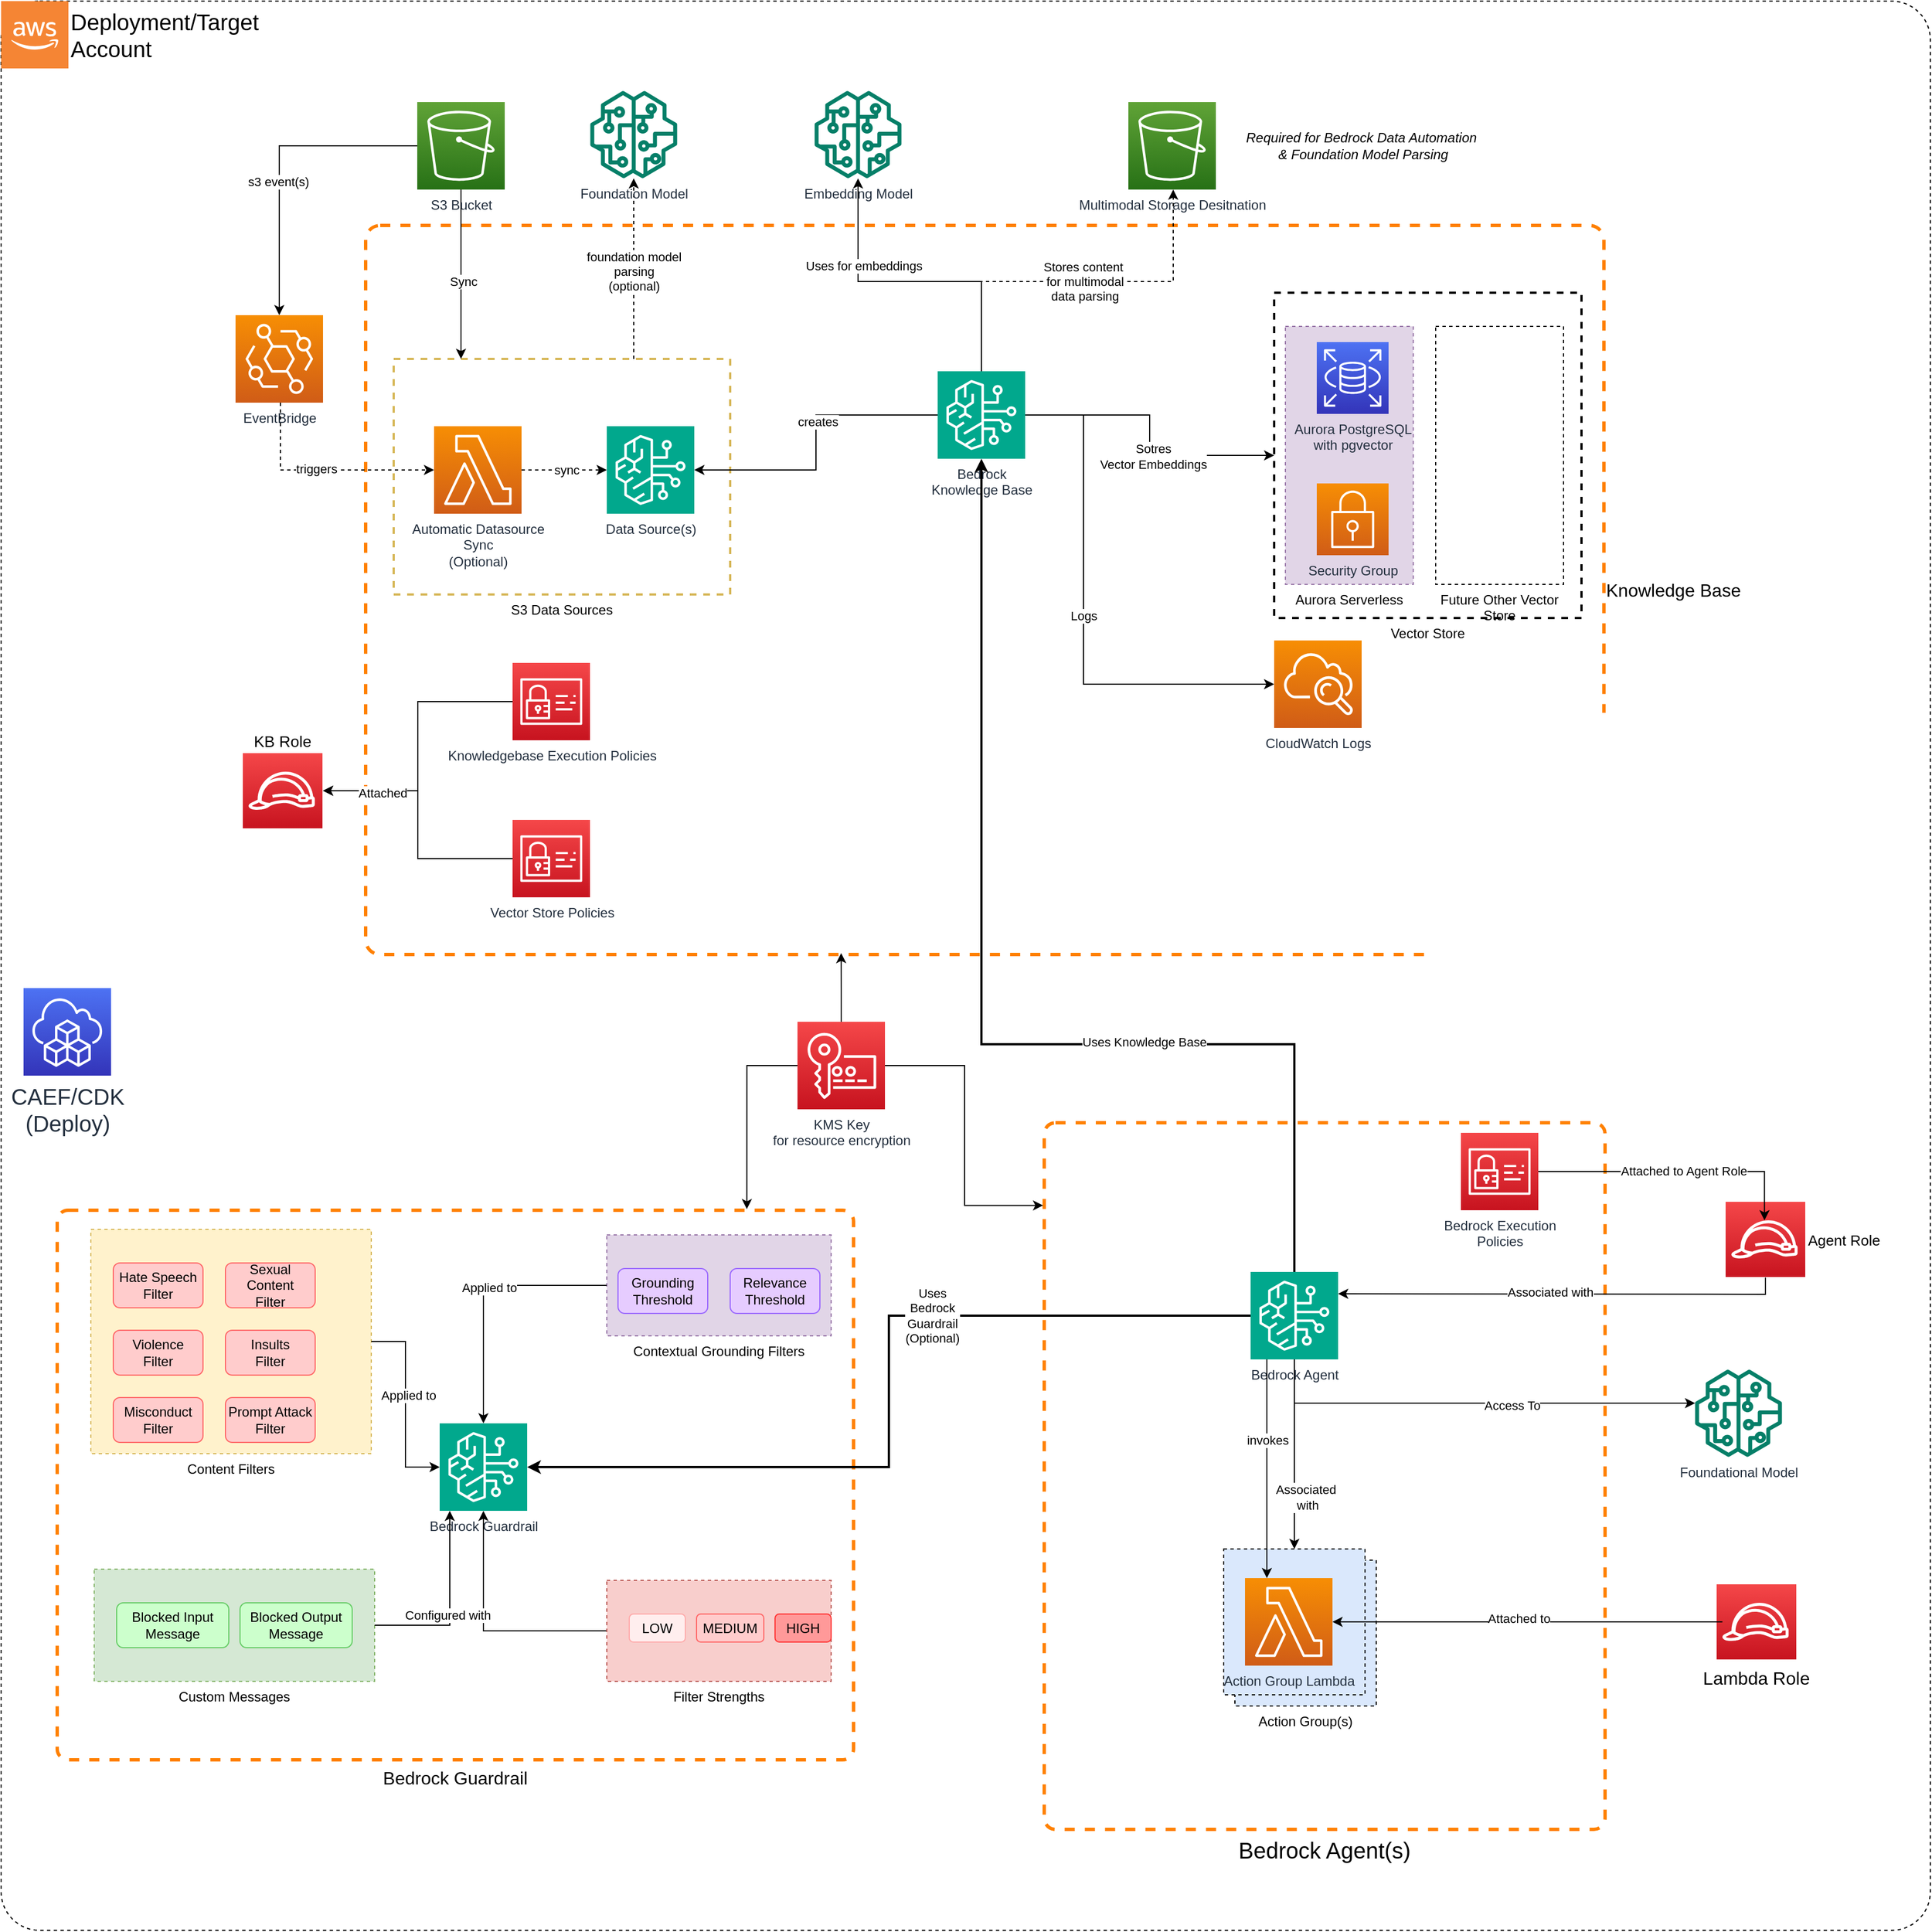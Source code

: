 <mxfile version="26.2.15">
  <diagram name="Page-1" id="bedrock-builder-high-level">
    <mxGraphModel dx="3390" dy="2244" grid="1" gridSize="10" guides="1" tooltips="1" connect="1" arrows="1" fold="1" page="1" pageScale="1" pageWidth="1400" pageHeight="1000" math="0" shadow="0">
      <root>
        <mxCell id="0" />
        <mxCell id="1" parent="0" />
        <mxCell id="e97OAg_2nZa1Qcyz_muM-125" value="" style="rounded=1;whiteSpace=wrap;html=1;fontSize=20;fillColor=none;arcSize=2;dashed=1;" parent="1" vertex="1">
          <mxGeometry x="-30" y="-750" width="1720" height="1720" as="geometry" />
        </mxCell>
        <mxCell id="e97OAg_2nZa1Qcyz_muM-1" value="Action Group(s)" style="rounded=0;whiteSpace=wrap;html=1;labelPosition=center;verticalLabelPosition=bottom;align=center;verticalAlign=top;fillColor=#dae8fc;strokeColor=default;dashed=1;" parent="1" vertex="1">
          <mxGeometry x="1070" y="640" width="126" height="130" as="geometry" />
        </mxCell>
        <mxCell id="e97OAg_2nZa1Qcyz_muM-2" value="Bedrock Agent(s)" style="rounded=1;whiteSpace=wrap;html=1;fontSize=20;fillColor=none;arcSize=2;dashed=1;labelPosition=center;verticalLabelPosition=bottom;align=center;verticalAlign=top;strokeColor=#FF8000;strokeWidth=3;" parent="1" vertex="1">
          <mxGeometry x="900" y="250" width="500" height="630" as="geometry" />
        </mxCell>
        <mxCell id="e97OAg_2nZa1Qcyz_muM-3" value="" style="rounded=0;whiteSpace=wrap;html=1;labelPosition=center;verticalLabelPosition=bottom;align=center;verticalAlign=top;fillColor=#dae8fc;strokeColor=default;dashed=1;" parent="1" vertex="1">
          <mxGeometry x="1060" y="630" width="126" height="130" as="geometry" />
        </mxCell>
        <mxCell id="e97OAg_2nZa1Qcyz_muM-4" value="Agent Role" style="group;labelPosition=right;verticalLabelPosition=middle;align=left;verticalAlign=middle;fontSize=13;" parent="1" vertex="1" connectable="0">
          <mxGeometry x="1507" y="320" width="72" height="68" as="geometry" />
        </mxCell>
        <mxCell id="e97OAg_2nZa1Qcyz_muM-5" value="" style="rounded=0;whiteSpace=wrap;html=1;verticalAlign=bottom;fillColor=#C7131F;strokeColor=#ffffff;fontColor=#232F3E;sketch=0;gradientColor=#F54749;gradientDirection=north;dashed=0;fontStyle=0;labelPosition=center;verticalLabelPosition=top;align=center;" parent="e97OAg_2nZa1Qcyz_muM-4" vertex="1">
          <mxGeometry width="72" height="68" as="geometry" />
        </mxCell>
        <mxCell id="e97OAg_2nZa1Qcyz_muM-6" value="" style="sketch=0;outlineConnect=0;dashed=0;verticalLabelPosition=bottom;verticalAlign=top;align=center;html=1;fontSize=12;fontStyle=0;aspect=fixed;pointerEvents=1;shape=mxgraph.aws4.role;" parent="e97OAg_2nZa1Qcyz_muM-4" vertex="1">
          <mxGeometry x="5" y="17" width="60.27" height="34" as="geometry" />
        </mxCell>
        <mxCell id="e97OAg_2nZa1Qcyz_muM-7" style="edgeStyle=orthogonalEdgeStyle;rounded=0;orthogonalLoop=1;jettySize=auto;html=1;" parent="1" source="e97OAg_2nZa1Qcyz_muM-9" target="e97OAg_2nZa1Qcyz_muM-6" edge="1">
          <mxGeometry relative="1" as="geometry">
            <mxPoint x="999" y="400" as="targetPoint" />
            <Array as="points" />
          </mxGeometry>
        </mxCell>
        <mxCell id="e97OAg_2nZa1Qcyz_muM-8" value="Attached to Agent Role" style="edgeLabel;html=1;align=center;verticalAlign=middle;resizable=0;points=[];" parent="e97OAg_2nZa1Qcyz_muM-7" vertex="1" connectable="0">
          <mxGeometry x="0.052" y="1" relative="1" as="geometry">
            <mxPoint as="offset" />
          </mxGeometry>
        </mxCell>
        <mxCell id="e97OAg_2nZa1Qcyz_muM-9" value="Bedrock Execution&lt;br&gt;Policies" style="sketch=0;points=[[0,0,0],[0.25,0,0],[0.5,0,0],[0.75,0,0],[1,0,0],[0,1,0],[0.25,1,0],[0.5,1,0],[0.75,1,0],[1,1,0],[0,0.25,0],[0,0.5,0],[0,0.75,0],[1,0.25,0],[1,0.5,0],[1,0.75,0]];outlineConnect=0;fontColor=#232F3E;gradientColor=#F54749;gradientDirection=north;fillColor=#C7131F;strokeColor=#ffffff;dashed=0;verticalLabelPosition=bottom;verticalAlign=top;align=center;html=1;fontSize=12;fontStyle=0;aspect=fixed;shape=mxgraph.aws4.resourceIcon;resIcon=mxgraph.aws4.identity_and_access_management;labelPosition=center;" parent="1" vertex="1">
          <mxGeometry x="1271.5" y="259" width="69" height="69" as="geometry" />
        </mxCell>
        <mxCell id="e97OAg_2nZa1Qcyz_muM-10" value="Foundational Model" style="sketch=0;outlineConnect=0;fontColor=#232F3E;gradientColor=none;fillColor=#067F68;strokeColor=none;dashed=0;verticalLabelPosition=bottom;verticalAlign=top;align=center;html=1;fontSize=12;fontStyle=0;aspect=fixed;pointerEvents=1;shape=mxgraph.aws4.sagemaker_model;" parent="1" vertex="1">
          <mxGeometry x="1480" y="470" width="78" height="78" as="geometry" />
        </mxCell>
        <mxCell id="e97OAg_2nZa1Qcyz_muM-11" value="Action Group Lambda" style="sketch=0;points=[[0,0,0],[0.25,0,0],[0.5,0,0],[0.75,0,0],[1,0,0],[0,1,0],[0.25,1,0],[0.5,1,0],[0.75,1,0],[1,1,0],[0,0.25,0],[0,0.5,0],[0,0.75,0],[1,0.25,0],[1,0.5,0],[1,0.75,0]];outlineConnect=0;fontColor=#232F3E;gradientColor=#F78E04;gradientDirection=north;fillColor=#D05C17;strokeColor=#ffffff;dashed=0;verticalLabelPosition=bottom;verticalAlign=top;align=center;html=1;fontSize=12;fontStyle=0;aspect=fixed;shape=mxgraph.aws4.resourceIcon;resIcon=mxgraph.aws4.lambda;" parent="1" vertex="1">
          <mxGeometry x="1079" y="656" width="78" height="78" as="geometry" />
        </mxCell>
        <mxCell id="e97OAg_2nZa1Qcyz_muM-17" value="Lambda Role" style="group;labelPosition=center;verticalLabelPosition=bottom;align=center;verticalAlign=top;fontSize=16;" parent="1" vertex="1" connectable="0">
          <mxGeometry x="1499" y="661" width="72" height="68" as="geometry" />
        </mxCell>
        <mxCell id="e97OAg_2nZa1Qcyz_muM-18" value="" style="rounded=0;whiteSpace=wrap;html=1;verticalAlign=bottom;fillColor=#C7131F;strokeColor=#ffffff;fontColor=#232F3E;sketch=0;gradientColor=#F54749;gradientDirection=north;dashed=0;fontStyle=0;labelPosition=center;verticalLabelPosition=top;align=center;" parent="e97OAg_2nZa1Qcyz_muM-17" vertex="1">
          <mxGeometry width="72" height="68" as="geometry" />
        </mxCell>
        <mxCell id="e97OAg_2nZa1Qcyz_muM-19" value="" style="sketch=0;outlineConnect=0;dashed=0;verticalLabelPosition=bottom;verticalAlign=top;align=center;html=1;fontSize=12;fontStyle=0;aspect=fixed;pointerEvents=1;shape=mxgraph.aws4.role;" parent="e97OAg_2nZa1Qcyz_muM-17" vertex="1">
          <mxGeometry x="5" y="17" width="60.27" height="34" as="geometry" />
        </mxCell>
        <mxCell id="e97OAg_2nZa1Qcyz_muM-20" style="edgeStyle=orthogonalEdgeStyle;rounded=0;orthogonalLoop=1;jettySize=auto;html=1;" parent="1" source="e97OAg_2nZa1Qcyz_muM-29" target="e97OAg_2nZa1Qcyz_muM-3" edge="1">
          <mxGeometry relative="1" as="geometry" />
        </mxCell>
        <mxCell id="e97OAg_2nZa1Qcyz_muM-21" value="Associated&lt;div&gt;&amp;nbsp;with&lt;/div&gt;" style="edgeLabel;html=1;align=center;verticalAlign=middle;resizable=0;points=[];" parent="e97OAg_2nZa1Qcyz_muM-20" vertex="1" connectable="0">
          <mxGeometry x="0.413" relative="1" as="geometry">
            <mxPoint x="10" y="3" as="offset" />
          </mxGeometry>
        </mxCell>
        <mxCell id="e97OAg_2nZa1Qcyz_muM-119" style="edgeStyle=orthogonalEdgeStyle;rounded=0;orthogonalLoop=1;jettySize=auto;html=1;" parent="1" source="e97OAg_2nZa1Qcyz_muM-29" target="e97OAg_2nZa1Qcyz_muM-10" edge="1">
          <mxGeometry relative="1" as="geometry">
            <Array as="points">
              <mxPoint x="1123" y="500" />
            </Array>
          </mxGeometry>
        </mxCell>
        <mxCell id="e97OAg_2nZa1Qcyz_muM-120" value="Access To" style="edgeLabel;html=1;align=center;verticalAlign=middle;resizable=0;points=[];" parent="e97OAg_2nZa1Qcyz_muM-119" vertex="1" connectable="0">
          <mxGeometry x="0.176" y="-2" relative="1" as="geometry">
            <mxPoint as="offset" />
          </mxGeometry>
        </mxCell>
        <mxCell id="e97OAg_2nZa1Qcyz_muM-29" value="Bedrock Agent" style="sketch=0;points=[[0,0,0],[0.25,0,0],[0.5,0,0],[0.75,0,0],[1,0,0],[0,1,0],[0.25,1,0],[0.5,1,0],[0.75,1,0],[1,1,0],[0,0.25,0],[0,0.5,0],[0,0.75,0],[1,0.25,0],[1,0.5,0],[1,0.75,0]];outlineConnect=0;fontColor=#232F3E;fillColor=#01A88D;strokeColor=#ffffff;dashed=0;verticalLabelPosition=bottom;verticalAlign=top;align=center;html=1;fontSize=12;fontStyle=0;aspect=fixed;shape=mxgraph.aws4.resourceIcon;resIcon=mxgraph.aws4.bedrock;" parent="1" vertex="1">
          <mxGeometry x="1084" y="383" width="78" height="78" as="geometry" />
        </mxCell>
        <mxCell id="e97OAg_2nZa1Qcyz_muM-30" style="edgeStyle=orthogonalEdgeStyle;rounded=0;orthogonalLoop=1;jettySize=auto;html=1;entryX=1;entryY=0.5;entryDx=0;entryDy=0;entryPerimeter=0;" parent="1" source="e97OAg_2nZa1Qcyz_muM-19" target="e97OAg_2nZa1Qcyz_muM-11" edge="1">
          <mxGeometry relative="1" as="geometry" />
        </mxCell>
        <mxCell id="e97OAg_2nZa1Qcyz_muM-31" value="Attached to" style="edgeLabel;html=1;align=center;verticalAlign=middle;resizable=0;points=[];" parent="e97OAg_2nZa1Qcyz_muM-30" vertex="1" connectable="0">
          <mxGeometry x="0.048" y="-3" relative="1" as="geometry">
            <mxPoint as="offset" />
          </mxGeometry>
        </mxCell>
        <mxCell id="e97OAg_2nZa1Qcyz_muM-32" style="edgeStyle=orthogonalEdgeStyle;rounded=0;orthogonalLoop=1;jettySize=auto;html=1;entryX=1;entryY=0.25;entryDx=0;entryDy=0;entryPerimeter=0;exitX=0.5;exitY=1;exitDx=0;exitDy=0;" parent="1" source="e97OAg_2nZa1Qcyz_muM-5" target="e97OAg_2nZa1Qcyz_muM-29" edge="1">
          <mxGeometry relative="1" as="geometry">
            <Array as="points">
              <mxPoint x="1543" y="403" />
              <mxPoint x="1542" y="403" />
            </Array>
          </mxGeometry>
        </mxCell>
        <mxCell id="e97OAg_2nZa1Qcyz_muM-33" value="Associated with" style="edgeLabel;html=1;align=center;verticalAlign=middle;resizable=0;points=[];" parent="e97OAg_2nZa1Qcyz_muM-32" vertex="1" connectable="0">
          <mxGeometry x="0.049" y="-2" relative="1" as="geometry">
            <mxPoint as="offset" />
          </mxGeometry>
        </mxCell>
        <mxCell id="e97OAg_2nZa1Qcyz_muM-35" style="edgeStyle=orthogonalEdgeStyle;rounded=0;orthogonalLoop=1;jettySize=auto;html=1;entryX=0.25;entryY=0;entryDx=0;entryDy=0;entryPerimeter=0;" parent="1" source="e97OAg_2nZa1Qcyz_muM-29" target="e97OAg_2nZa1Qcyz_muM-11" edge="1">
          <mxGeometry relative="1" as="geometry">
            <Array as="points">
              <mxPoint x="1099" y="559" />
            </Array>
          </mxGeometry>
        </mxCell>
        <mxCell id="e97OAg_2nZa1Qcyz_muM-36" value="invokes" style="edgeLabel;html=1;align=center;verticalAlign=middle;resizable=0;points=[];" parent="e97OAg_2nZa1Qcyz_muM-35" vertex="1" connectable="0">
          <mxGeometry x="-0.262" relative="1" as="geometry">
            <mxPoint as="offset" />
          </mxGeometry>
        </mxCell>
        <mxCell id="e97OAg_2nZa1Qcyz_muM-37" value="Bedrock Guardrail" style="rounded=1;whiteSpace=wrap;html=1;fontSize=16;fillColor=none;arcSize=2;dashed=1;labelPosition=center;verticalLabelPosition=bottom;align=center;verticalAlign=top;strokeColor=#FF8000;strokeWidth=3;" parent="1" vertex="1">
          <mxGeometry x="20" y="328" width="710" height="490" as="geometry" />
        </mxCell>
        <mxCell id="e97OAg_2nZa1Qcyz_muM-38" value="Bedrock Guardrail" style="sketch=0;points=[[0,0,0],[0.25,0,0],[0.5,0,0],[0.75,0,0],[1,0,0],[0,1,0],[0.25,1,0],[0.5,1,0],[0.75,1,0],[1,1,0],[0,0.25,0],[0,0.5,0],[0,0.75,0],[1,0.25,0],[1,0.5,0],[1,0.75,0]];outlineConnect=0;fontColor=#232F3E;fillColor=#01A88D;strokeColor=#ffffff;dashed=0;verticalLabelPosition=bottom;verticalAlign=top;align=center;html=1;fontSize=12;fontStyle=0;aspect=fixed;shape=mxgraph.aws4.resourceIcon;resIcon=mxgraph.aws4.bedrock;" parent="1" vertex="1">
          <mxGeometry x="361" y="518" width="78" height="78" as="geometry" />
        </mxCell>
        <mxCell id="e97OAg_2nZa1Qcyz_muM-39" value="Content Filters" style="rounded=0;whiteSpace=wrap;html=1;labelPosition=center;verticalLabelPosition=bottom;align=center;verticalAlign=top;fillColor=#fff2cc;strokeColor=#d6b656;dashed=1;" parent="1" vertex="1">
          <mxGeometry x="50" y="345" width="250" height="200" as="geometry" />
        </mxCell>
        <mxCell id="e97OAg_2nZa1Qcyz_muM-40" value="Hate Speech&#xa;Filter" style="rounded=1;whiteSpace=wrap;html=1;fillColor=#ffcccc;strokeColor=#ff6666;" parent="1" vertex="1">
          <mxGeometry x="70" y="375" width="80" height="40" as="geometry" />
        </mxCell>
        <mxCell id="e97OAg_2nZa1Qcyz_muM-41" value="Sexual Content&#xa;Filter" style="rounded=1;whiteSpace=wrap;html=1;fillColor=#ffcccc;strokeColor=#ff6666;" parent="1" vertex="1">
          <mxGeometry x="170" y="375" width="80" height="40" as="geometry" />
        </mxCell>
        <mxCell id="e97OAg_2nZa1Qcyz_muM-42" value="Violence&#xa;Filter" style="rounded=1;whiteSpace=wrap;html=1;fillColor=#ffcccc;strokeColor=#ff6666;" parent="1" vertex="1">
          <mxGeometry x="70" y="435" width="80" height="40" as="geometry" />
        </mxCell>
        <mxCell id="e97OAg_2nZa1Qcyz_muM-43" value="Insults&#xa;Filter" style="rounded=1;whiteSpace=wrap;html=1;fillColor=#ffcccc;strokeColor=#ff6666;" parent="1" vertex="1">
          <mxGeometry x="170" y="435" width="80" height="40" as="geometry" />
        </mxCell>
        <mxCell id="e97OAg_2nZa1Qcyz_muM-44" value="Misconduct&#xa;Filter" style="rounded=1;whiteSpace=wrap;html=1;fillColor=#ffcccc;strokeColor=#ff6666;" parent="1" vertex="1">
          <mxGeometry x="70" y="495" width="80" height="40" as="geometry" />
        </mxCell>
        <mxCell id="e97OAg_2nZa1Qcyz_muM-45" value="Prompt Attack&#xa;Filter" style="rounded=1;whiteSpace=wrap;html=1;fillColor=#ffcccc;strokeColor=#ff6666;" parent="1" vertex="1">
          <mxGeometry x="170" y="495" width="80" height="40" as="geometry" />
        </mxCell>
        <mxCell id="e97OAg_2nZa1Qcyz_muM-46" value="Contextual Grounding Filters" style="rounded=0;whiteSpace=wrap;html=1;labelPosition=center;verticalLabelPosition=bottom;align=center;verticalAlign=top;fillColor=#e1d5e7;strokeColor=#9673a6;dashed=1;" parent="1" vertex="1">
          <mxGeometry x="510" y="350" width="200" height="90" as="geometry" />
        </mxCell>
        <mxCell id="e97OAg_2nZa1Qcyz_muM-47" value="Grounding&#xa;Threshold" style="rounded=1;whiteSpace=wrap;html=1;fillColor=#e6ccff;strokeColor=#9966ff;" parent="1" vertex="1">
          <mxGeometry x="520" y="380" width="80" height="40" as="geometry" />
        </mxCell>
        <mxCell id="e97OAg_2nZa1Qcyz_muM-48" value="Relevance&#xa;Threshold" style="rounded=1;whiteSpace=wrap;html=1;fillColor=#e6ccff;strokeColor=#9966ff;" parent="1" vertex="1">
          <mxGeometry x="620" y="380" width="80" height="40" as="geometry" />
        </mxCell>
        <mxCell id="e97OAg_2nZa1Qcyz_muM-50" value="Custom Messages" style="rounded=0;whiteSpace=wrap;html=1;labelPosition=center;verticalLabelPosition=bottom;align=center;verticalAlign=top;fillColor=#d5e8d4;strokeColor=#82b366;dashed=1;" parent="1" vertex="1">
          <mxGeometry x="53" y="648" width="250" height="100" as="geometry" />
        </mxCell>
        <mxCell id="e97OAg_2nZa1Qcyz_muM-51" value="Blocked Input&#xa;Message" style="rounded=1;whiteSpace=wrap;html=1;fillColor=#ccffcc;strokeColor=#66cc66;" parent="1" vertex="1">
          <mxGeometry x="73" y="678" width="100" height="40" as="geometry" />
        </mxCell>
        <mxCell id="e97OAg_2nZa1Qcyz_muM-52" value="Blocked Output&#xa;Message" style="rounded=1;whiteSpace=wrap;html=1;fillColor=#ccffcc;strokeColor=#66cc66;" parent="1" vertex="1">
          <mxGeometry x="183" y="678" width="100" height="40" as="geometry" />
        </mxCell>
        <mxCell id="e97OAg_2nZa1Qcyz_muM-121" style="edgeStyle=orthogonalEdgeStyle;rounded=0;orthogonalLoop=1;jettySize=auto;html=1;" parent="1" source="e97OAg_2nZa1Qcyz_muM-53" target="e97OAg_2nZa1Qcyz_muM-38" edge="1">
          <mxGeometry relative="1" as="geometry" />
        </mxCell>
        <mxCell id="e97OAg_2nZa1Qcyz_muM-53" value="Filter Strengths" style="rounded=0;whiteSpace=wrap;html=1;labelPosition=center;verticalLabelPosition=bottom;align=center;verticalAlign=top;fillColor=#f8cecc;strokeColor=#b85450;dashed=1;" parent="1" vertex="1">
          <mxGeometry x="510" y="658" width="200" height="90" as="geometry" />
        </mxCell>
        <mxCell id="e97OAg_2nZa1Qcyz_muM-54" value="LOW" style="rounded=1;whiteSpace=wrap;html=1;fillColor=#ffeeee;strokeColor=#ffaaaa;" parent="1" vertex="1">
          <mxGeometry x="530" y="688" width="50" height="25" as="geometry" />
        </mxCell>
        <mxCell id="e97OAg_2nZa1Qcyz_muM-55" value="MEDIUM" style="rounded=1;whiteSpace=wrap;html=1;fillColor=#ffcccc;strokeColor=#ff6666;" parent="1" vertex="1">
          <mxGeometry x="590" y="688" width="60" height="25" as="geometry" />
        </mxCell>
        <mxCell id="e97OAg_2nZa1Qcyz_muM-56" value="HIGH" style="rounded=1;whiteSpace=wrap;html=1;fillColor=#ff9999;strokeColor=#ff3333;" parent="1" vertex="1">
          <mxGeometry x="660" y="688" width="50" height="25" as="geometry" />
        </mxCell>
        <mxCell id="e97OAg_2nZa1Qcyz_muM-57" style="edgeStyle=orthogonalEdgeStyle;rounded=0;orthogonalLoop=1;jettySize=auto;html=1;" parent="1" source="e97OAg_2nZa1Qcyz_muM-39" target="e97OAg_2nZa1Qcyz_muM-38" edge="1">
          <mxGeometry relative="1" as="geometry" />
        </mxCell>
        <mxCell id="e97OAg_2nZa1Qcyz_muM-58" value="Applied to" style="edgeLabel;html=1;align=center;verticalAlign=middle;resizable=0;points=[];" parent="e97OAg_2nZa1Qcyz_muM-57" vertex="1" connectable="0">
          <mxGeometry x="-0.1" y="2" relative="1" as="geometry">
            <mxPoint as="offset" />
          </mxGeometry>
        </mxCell>
        <mxCell id="e97OAg_2nZa1Qcyz_muM-59" style="edgeStyle=orthogonalEdgeStyle;rounded=0;orthogonalLoop=1;jettySize=auto;html=1;" parent="1" source="e97OAg_2nZa1Qcyz_muM-46" target="e97OAg_2nZa1Qcyz_muM-38" edge="1">
          <mxGeometry relative="1" as="geometry" />
        </mxCell>
        <mxCell id="e97OAg_2nZa1Qcyz_muM-60" value="Applied to" style="edgeLabel;html=1;align=center;verticalAlign=middle;resizable=0;points=[];" parent="e97OAg_2nZa1Qcyz_muM-59" vertex="1" connectable="0">
          <mxGeometry x="-0.1" y="2" relative="1" as="geometry">
            <mxPoint as="offset" />
          </mxGeometry>
        </mxCell>
        <mxCell id="e97OAg_2nZa1Qcyz_muM-63" style="edgeStyle=orthogonalEdgeStyle;rounded=0;orthogonalLoop=1;jettySize=auto;html=1;" parent="1" source="e97OAg_2nZa1Qcyz_muM-50" target="e97OAg_2nZa1Qcyz_muM-38" edge="1">
          <mxGeometry relative="1" as="geometry">
            <Array as="points">
              <mxPoint x="370" y="698" />
            </Array>
          </mxGeometry>
        </mxCell>
        <mxCell id="e97OAg_2nZa1Qcyz_muM-64" value="Configured with" style="edgeLabel;html=1;align=center;verticalAlign=middle;resizable=0;points=[];" parent="e97OAg_2nZa1Qcyz_muM-63" vertex="1" connectable="0">
          <mxGeometry x="-0.1" y="2" relative="1" as="geometry">
            <mxPoint as="offset" />
          </mxGeometry>
        </mxCell>
        <mxCell id="e97OAg_2nZa1Qcyz_muM-73" value="Knowledge Base" style="rounded=1;whiteSpace=wrap;html=1;fontSize=16;fillColor=none;arcSize=2;dashed=1;labelPosition=right;verticalLabelPosition=middle;align=left;verticalAlign=middle;strokeColor=#FF8000;strokeWidth=3;" parent="1" vertex="1">
          <mxGeometry x="295" y="-550" width="1104" height="650" as="geometry" />
        </mxCell>
        <mxCell id="e97OAg_2nZa1Qcyz_muM-74" value="Vector Store" style="rounded=0;whiteSpace=wrap;html=1;labelPosition=center;verticalLabelPosition=bottom;align=center;verticalAlign=top;fillColor=none;strokeColor=default;dashed=1;strokeWidth=2;" parent="1" vertex="1">
          <mxGeometry x="1105" y="-490" width="274" height="290" as="geometry" />
        </mxCell>
        <mxCell id="e97OAg_2nZa1Qcyz_muM-75" value="Aurora Serverless" style="rounded=0;whiteSpace=wrap;html=1;labelPosition=center;verticalLabelPosition=bottom;align=center;verticalAlign=top;fillColor=#e1d5e7;strokeColor=#9673a6;dashed=1;" parent="1" vertex="1">
          <mxGeometry x="1115" y="-460" width="114" height="230" as="geometry" />
        </mxCell>
        <mxCell id="e97OAg_2nZa1Qcyz_muM-76" value="Aurora PostgreSQL&#xa;with pgvector" style="sketch=0;points=[[0,0,0],[0.25,0,0],[0.5,0,0],[0.75,0,0],[1,0,0],[0,1,0],[0.25,1,0],[0.5,1,0],[0.75,1,0],[1,1,0],[0,0.25,0],[0,0.5,0],[0,0.75,0],[1,0.25,0],[1,0.5,0],[1,0.75,0]];outlineConnect=0;fontColor=#232F3E;gradientColor=#4D72F3;gradientDirection=north;fillColor=#3334B9;strokeColor=#ffffff;dashed=0;verticalLabelPosition=bottom;verticalAlign=top;align=center;html=1;fontSize=12;fontStyle=0;aspect=fixed;shape=mxgraph.aws4.resourceIcon;resIcon=mxgraph.aws4.rds;" parent="1" vertex="1">
          <mxGeometry x="1143" y="-446" width="64" height="64" as="geometry" />
        </mxCell>
        <mxCell id="e97OAg_2nZa1Qcyz_muM-77" value="Security Group" style="sketch=0;points=[[0,0,0],[0.25,0,0],[0.5,0,0],[0.75,0,0],[1,0,0],[0,1,0],[0.25,1,0],[0.5,1,0],[0.75,1,0],[1,1,0],[0,0.25,0],[0,0.5,0],[0,0.75,0],[1,0.25,0],[1,0.5,0],[1,0.75,0]];outlineConnect=0;fontColor=#232F3E;gradientColor=#F78E04;gradientDirection=north;fillColor=#D05C17;strokeColor=#ffffff;dashed=0;verticalLabelPosition=bottom;verticalAlign=top;align=center;html=1;fontSize=12;fontStyle=0;aspect=fixed;shape=mxgraph.aws4.resourceIcon;resIcon=mxgraph.aws4.security_group;" parent="1" vertex="1">
          <mxGeometry x="1143" y="-320" width="64" height="64" as="geometry" />
        </mxCell>
        <mxCell id="e97OAg_2nZa1Qcyz_muM-78" style="edgeStyle=orthogonalEdgeStyle;rounded=0;orthogonalLoop=1;jettySize=auto;html=1;dashed=1;" parent="1" source="e97OAg_2nZa1Qcyz_muM-80" target="e97OAg_2nZa1Qcyz_muM-111" edge="1">
          <mxGeometry relative="1" as="geometry">
            <Array as="points">
              <mxPoint x="534" y="-510" />
              <mxPoint x="534" y="-510" />
            </Array>
          </mxGeometry>
        </mxCell>
        <mxCell id="e97OAg_2nZa1Qcyz_muM-79" value="foundation model&lt;div&gt;parsing&lt;/div&gt;&lt;div&gt;(optional)&lt;/div&gt;" style="edgeLabel;html=1;align=center;verticalAlign=middle;resizable=0;points=[];" parent="e97OAg_2nZa1Qcyz_muM-78" vertex="1" connectable="0">
          <mxGeometry x="0.162" y="-3" relative="1" as="geometry">
            <mxPoint x="-3" y="15" as="offset" />
          </mxGeometry>
        </mxCell>
        <mxCell id="e97OAg_2nZa1Qcyz_muM-80" value="S3 Data Sources" style="rounded=0;whiteSpace=wrap;html=1;labelPosition=center;verticalLabelPosition=bottom;align=center;verticalAlign=top;fillColor=none;strokeColor=#d6b656;dashed=1;strokeWidth=2;" parent="1" vertex="1">
          <mxGeometry x="320" y="-431" width="300" height="210" as="geometry" />
        </mxCell>
        <mxCell id="e97OAg_2nZa1Qcyz_muM-81" style="edgeStyle=orthogonalEdgeStyle;rounded=0;orthogonalLoop=1;jettySize=auto;html=1;" parent="1" source="e97OAg_2nZa1Qcyz_muM-83" target="e97OAg_2nZa1Qcyz_muM-80" edge="1">
          <mxGeometry relative="1" as="geometry">
            <Array as="points">
              <mxPoint x="380" y="-500" />
              <mxPoint x="380" y="-500" />
            </Array>
          </mxGeometry>
        </mxCell>
        <mxCell id="e97OAg_2nZa1Qcyz_muM-82" value="Sync" style="edgeLabel;html=1;align=center;verticalAlign=middle;resizable=0;points=[];" parent="e97OAg_2nZa1Qcyz_muM-81" vertex="1" connectable="0">
          <mxGeometry x="0.086" y="2" relative="1" as="geometry">
            <mxPoint as="offset" />
          </mxGeometry>
        </mxCell>
        <mxCell id="e97OAg_2nZa1Qcyz_muM-83" value="S3 Bucket" style="sketch=0;points=[[0,0,0],[0.25,0,0],[0.5,0,0],[0.75,0,0],[1,0,0],[0,1,0],[0.25,1,0],[0.5,1,0],[0.75,1,0],[1,1,0],[0,0.25,0],[0,0.5,0],[0,0.75,0],[1,0.25,0],[1,0.5,0],[1,0.75,0]];outlineConnect=0;fontColor=#232F3E;gradientColor=#60A337;gradientDirection=north;fillColor=#277116;strokeColor=#ffffff;dashed=0;verticalLabelPosition=bottom;verticalAlign=top;align=center;html=1;fontSize=12;fontStyle=0;aspect=fixed;shape=mxgraph.aws4.resourceIcon;resIcon=mxgraph.aws4.s3;" parent="1" vertex="1">
          <mxGeometry x="341" y="-660" width="78" height="78" as="geometry" />
        </mxCell>
        <mxCell id="e97OAg_2nZa1Qcyz_muM-84" value="Data Source(s)" style="sketch=0;points=[[0,0,0],[0.25,0,0],[0.5,0,0],[0.75,0,0],[1,0,0],[0,1,0],[0.25,1,0],[0.5,1,0],[0.75,1,0],[1,1,0],[0,0.25,0],[0,0.5,0],[0,0.75,0],[1,0.25,0],[1,0.5,0],[1,0.75,0]];outlineConnect=0;fontColor=#232F3E;fillColor=#01A88D;strokeColor=#ffffff;dashed=0;verticalLabelPosition=bottom;verticalAlign=top;align=center;html=1;fontSize=12;fontStyle=0;aspect=fixed;shape=mxgraph.aws4.resourceIcon;resIcon=mxgraph.aws4.bedrock;" parent="1" vertex="1">
          <mxGeometry x="510" y="-371" width="78" height="78" as="geometry" />
        </mxCell>
        <mxCell id="e97OAg_2nZa1Qcyz_muM-85" value="Embedding Model" style="sketch=0;outlineConnect=0;fontColor=#232F3E;gradientColor=none;fillColor=#067F68;strokeColor=none;dashed=0;verticalLabelPosition=bottom;verticalAlign=top;align=center;html=1;fontSize=12;fontStyle=0;aspect=fixed;pointerEvents=1;shape=mxgraph.aws4.sagemaker_model;" parent="1" vertex="1">
          <mxGeometry x="695" y="-670" width="78" height="78" as="geometry" />
        </mxCell>
        <mxCell id="e97OAg_2nZa1Qcyz_muM-86" value="KB Role" style="group;labelPosition=center;verticalLabelPosition=top;align=center;verticalAlign=bottom;fontSize=14;" parent="1" vertex="1" connectable="0">
          <mxGeometry x="185" y="-80" width="72" height="68" as="geometry" />
        </mxCell>
        <mxCell id="e97OAg_2nZa1Qcyz_muM-87" value="" style="rounded=0;whiteSpace=wrap;html=1;verticalAlign=bottom;fillColor=#C7131F;strokeColor=#ffffff;fontColor=#232F3E;sketch=0;gradientColor=#F54749;gradientDirection=north;dashed=0;fontStyle=0;labelPosition=center;verticalLabelPosition=top;align=center;" parent="e97OAg_2nZa1Qcyz_muM-86" vertex="1">
          <mxGeometry width="72" height="68" as="geometry" />
        </mxCell>
        <mxCell id="e97OAg_2nZa1Qcyz_muM-88" value="" style="sketch=0;outlineConnect=0;dashed=0;verticalLabelPosition=bottom;verticalAlign=top;align=center;html=1;fontSize=12;fontStyle=0;aspect=fixed;pointerEvents=1;shape=mxgraph.aws4.role;" parent="e97OAg_2nZa1Qcyz_muM-86" vertex="1">
          <mxGeometry x="5" y="17" width="60.27" height="34" as="geometry" />
        </mxCell>
        <mxCell id="e97OAg_2nZa1Qcyz_muM-89" style="edgeStyle=orthogonalEdgeStyle;rounded=0;orthogonalLoop=1;jettySize=auto;html=1;entryX=1;entryY=0.5;entryDx=0;entryDy=0;" parent="1" source="e97OAg_2nZa1Qcyz_muM-90" target="e97OAg_2nZa1Qcyz_muM-87" edge="1">
          <mxGeometry relative="1" as="geometry" />
        </mxCell>
        <mxCell id="e97OAg_2nZa1Qcyz_muM-90" value="Knowledgebase Execution Policies" style="sketch=0;points=[[0,0,0],[0.25,0,0],[0.5,0,0],[0.75,0,0],[1,0,0],[0,1,0],[0.25,1,0],[0.5,1,0],[0.75,1,0],[1,1,0],[0,0.25,0],[0,0.5,0],[0,0.75,0],[1,0.25,0],[1,0.5,0],[1,0.75,0]];outlineConnect=0;fontColor=#232F3E;gradientColor=#F54749;gradientDirection=north;fillColor=#C7131F;strokeColor=#ffffff;dashed=0;verticalLabelPosition=bottom;verticalAlign=top;align=center;html=1;fontSize=12;fontStyle=0;aspect=fixed;shape=mxgraph.aws4.resourceIcon;resIcon=mxgraph.aws4.identity_and_access_management;" parent="1" vertex="1">
          <mxGeometry x="426" y="-160" width="69" height="69" as="geometry" />
        </mxCell>
        <mxCell id="e97OAg_2nZa1Qcyz_muM-91" value="KMS Key&lt;div&gt;for resource encryption&lt;/div&gt;" style="sketch=0;points=[[0,0,0],[0.25,0,0],[0.5,0,0],[0.75,0,0],[1,0,0],[0,1,0],[0.25,1,0],[0.5,1,0],[0.75,1,0],[1,1,0],[0,0.25,0],[0,0.5,0],[0,0.75,0],[1,0.25,0],[1,0.5,0],[1,0.75,0]];outlineConnect=0;fontColor=#232F3E;gradientColor=#F54749;gradientDirection=north;fillColor=#C7131F;strokeColor=#ffffff;dashed=0;verticalLabelPosition=bottom;verticalAlign=top;align=center;html=1;fontSize=12;fontStyle=0;aspect=fixed;shape=mxgraph.aws4.resourceIcon;resIcon=mxgraph.aws4.key_management_service;" parent="1" vertex="1">
          <mxGeometry x="680" y="160" width="78" height="78" as="geometry" />
        </mxCell>
        <mxCell id="e97OAg_2nZa1Qcyz_muM-92" value="CloudWatch Logs" style="sketch=0;points=[[0,0,0],[0.25,0,0],[0.5,0,0],[0.75,0,0],[1,0,0],[0,1,0],[0.25,1,0],[0.5,1,0],[0.75,1,0],[1,1,0],[0,0.25,0],[0,0.5,0],[0,0.75,0],[1,0.25,0],[1,0.5,0],[1,0.75,0]];outlineConnect=0;fontColor=#232F3E;gradientColor=#F78E04;gradientDirection=north;fillColor=#D05C17;strokeColor=#ffffff;dashed=0;verticalLabelPosition=bottom;verticalAlign=top;align=center;html=1;fontSize=12;fontStyle=0;aspect=fixed;shape=mxgraph.aws4.resourceIcon;resIcon=mxgraph.aws4.cloudwatch;" parent="1" vertex="1">
          <mxGeometry x="1105" y="-180" width="78" height="78" as="geometry" />
        </mxCell>
        <mxCell id="e97OAg_2nZa1Qcyz_muM-93" value="" style="edgeStyle=orthogonalEdgeStyle;rounded=0;orthogonalLoop=1;jettySize=auto;html=1;dashed=1;" parent="1" source="e97OAg_2nZa1Qcyz_muM-95" target="e97OAg_2nZa1Qcyz_muM-84" edge="1">
          <mxGeometry relative="1" as="geometry" />
        </mxCell>
        <mxCell id="e97OAg_2nZa1Qcyz_muM-94" value="sync" style="edgeLabel;html=1;align=center;verticalAlign=middle;resizable=0;points=[];" parent="e97OAg_2nZa1Qcyz_muM-93" vertex="1" connectable="0">
          <mxGeometry x="0.043" relative="1" as="geometry">
            <mxPoint as="offset" />
          </mxGeometry>
        </mxCell>
        <mxCell id="e97OAg_2nZa1Qcyz_muM-95" value="Automatic Datasource&lt;div&gt;Sync&lt;/div&gt;&lt;div&gt;(Optional)&lt;/div&gt;" style="sketch=0;points=[[0,0,0],[0.25,0,0],[0.5,0,0],[0.75,0,0],[1,0,0],[0,1,0],[0.25,1,0],[0.5,1,0],[0.75,1,0],[1,1,0],[0,0.25,0],[0,0.5,0],[0,0.75,0],[1,0.25,0],[1,0.5,0],[1,0.75,0]];outlineConnect=0;fontColor=#232F3E;gradientColor=#F78E04;gradientDirection=north;fillColor=#D05C17;strokeColor=#ffffff;dashed=0;verticalLabelPosition=bottom;verticalAlign=top;align=center;html=1;fontSize=12;fontStyle=0;aspect=fixed;shape=mxgraph.aws4.resourceIcon;resIcon=mxgraph.aws4.lambda;" parent="1" vertex="1">
          <mxGeometry x="356" y="-371" width="78" height="78" as="geometry" />
        </mxCell>
        <mxCell id="e97OAg_2nZa1Qcyz_muM-96" value="EventBridge" style="sketch=0;points=[[0,0,0],[0.25,0,0],[0.5,0,0],[0.75,0,0],[1,0,0],[0,1,0],[0.25,1,0],[0.5,1,0],[0.75,1,0],[1,1,0],[0,0.25,0],[0,0.5,0],[0,0.75,0],[1,0.25,0],[1,0.5,0],[1,0.75,0]];outlineConnect=0;fontColor=#232F3E;gradientColor=#F78E04;gradientDirection=north;fillColor=#D05C17;strokeColor=#ffffff;dashed=0;verticalLabelPosition=bottom;verticalAlign=top;align=center;html=1;fontSize=12;fontStyle=0;aspect=fixed;shape=mxgraph.aws4.resourceIcon;resIcon=mxgraph.aws4.eventbridge;" parent="1" vertex="1">
          <mxGeometry x="179" y="-470" width="78" height="78" as="geometry" />
        </mxCell>
        <mxCell id="e97OAg_2nZa1Qcyz_muM-97" style="edgeStyle=orthogonalEdgeStyle;rounded=0;orthogonalLoop=1;jettySize=auto;html=1;exitX=0.5;exitY=0;exitDx=0;exitDy=0;exitPerimeter=0;" parent="1" source="e97OAg_2nZa1Qcyz_muM-105" target="e97OAg_2nZa1Qcyz_muM-85" edge="1">
          <mxGeometry relative="1" as="geometry">
            <mxPoint x="844" y="-380" as="sourcePoint" />
            <Array as="points">
              <mxPoint x="844" y="-500" />
              <mxPoint x="734" y="-500" />
            </Array>
          </mxGeometry>
        </mxCell>
        <mxCell id="e97OAg_2nZa1Qcyz_muM-98" value="Uses for embeddings" style="edgeLabel;html=1;align=center;verticalAlign=middle;resizable=0;points=[];" parent="e97OAg_2nZa1Qcyz_muM-97" vertex="1" connectable="0">
          <mxGeometry x="-0.1" y="2" relative="1" as="geometry">
            <mxPoint x="-58" y="-16" as="offset" />
          </mxGeometry>
        </mxCell>
        <mxCell id="e97OAg_2nZa1Qcyz_muM-99" style="edgeStyle=orthogonalEdgeStyle;rounded=0;orthogonalLoop=1;jettySize=auto;html=1;" parent="1" source="e97OAg_2nZa1Qcyz_muM-105" target="e97OAg_2nZa1Qcyz_muM-84" edge="1">
          <mxGeometry relative="1" as="geometry" />
        </mxCell>
        <mxCell id="e97OAg_2nZa1Qcyz_muM-100" value="creates" style="edgeLabel;html=1;align=center;verticalAlign=middle;resizable=0;points=[];" parent="e97OAg_2nZa1Qcyz_muM-99" vertex="1" connectable="0">
          <mxGeometry x="-0.141" y="1" relative="1" as="geometry">
            <mxPoint as="offset" />
          </mxGeometry>
        </mxCell>
        <mxCell id="e97OAg_2nZa1Qcyz_muM-101" style="edgeStyle=orthogonalEdgeStyle;rounded=0;orthogonalLoop=1;jettySize=auto;html=1;" parent="1" source="e97OAg_2nZa1Qcyz_muM-105" target="e97OAg_2nZa1Qcyz_muM-74" edge="1">
          <mxGeometry relative="1" as="geometry" />
        </mxCell>
        <mxCell id="e97OAg_2nZa1Qcyz_muM-102" value="Sotres&lt;div&gt;Vector Embeddings&lt;/div&gt;" style="edgeLabel;html=1;align=center;verticalAlign=middle;resizable=0;points=[];" parent="e97OAg_2nZa1Qcyz_muM-101" vertex="1" connectable="0">
          <mxGeometry x="0.162" y="-1" relative="1" as="geometry">
            <mxPoint as="offset" />
          </mxGeometry>
        </mxCell>
        <mxCell id="e97OAg_2nZa1Qcyz_muM-103" style="edgeStyle=orthogonalEdgeStyle;rounded=0;orthogonalLoop=1;jettySize=auto;html=1;dashed=1;" parent="1" source="e97OAg_2nZa1Qcyz_muM-105" target="e97OAg_2nZa1Qcyz_muM-106" edge="1">
          <mxGeometry relative="1" as="geometry">
            <Array as="points">
              <mxPoint x="844" y="-500" />
              <mxPoint x="1015" y="-500" />
            </Array>
          </mxGeometry>
        </mxCell>
        <mxCell id="e97OAg_2nZa1Qcyz_muM-104" value="Stores content&amp;nbsp;&lt;div&gt;for multimodal&lt;div&gt;data parsing&lt;/div&gt;&lt;/div&gt;" style="edgeLabel;html=1;align=center;verticalAlign=middle;resizable=0;points=[];" parent="e97OAg_2nZa1Qcyz_muM-103" vertex="1" connectable="0">
          <mxGeometry x="0.125" y="1" relative="1" as="geometry">
            <mxPoint x="-16" y="1" as="offset" />
          </mxGeometry>
        </mxCell>
        <mxCell id="e97OAg_2nZa1Qcyz_muM-105" value="Bedrock&lt;div&gt;Knowledge Base&lt;/div&gt;" style="sketch=0;points=[[0,0,0],[0.25,0,0],[0.5,0,0],[0.75,0,0],[1,0,0],[0,1,0],[0.25,1,0],[0.5,1,0],[0.75,1,0],[1,1,0],[0,0.25,0],[0,0.5,0],[0,0.75,0],[1,0.25,0],[1,0.5,0],[1,0.75,0]];outlineConnect=0;fontColor=#232F3E;fillColor=#01A88D;strokeColor=#ffffff;dashed=0;verticalLabelPosition=bottom;verticalAlign=top;align=center;html=1;fontSize=12;fontStyle=0;aspect=fixed;shape=mxgraph.aws4.resourceIcon;resIcon=mxgraph.aws4.bedrock;" parent="1" vertex="1">
          <mxGeometry x="805" y="-420" width="78" height="78" as="geometry" />
        </mxCell>
        <mxCell id="e97OAg_2nZa1Qcyz_muM-106" value="Multimodal Storage Desitnation" style="sketch=0;points=[[0,0,0],[0.25,0,0],[0.5,0,0],[0.75,0,0],[1,0,0],[0,1,0],[0.25,1,0],[0.5,1,0],[0.75,1,0],[1,1,0],[0,0.25,0],[0,0.5,0],[0,0.75,0],[1,0.25,0],[1,0.5,0],[1,0.75,0]];outlineConnect=0;fontColor=#232F3E;gradientColor=#60A337;gradientDirection=north;fillColor=#277116;strokeColor=#ffffff;dashed=0;verticalLabelPosition=bottom;verticalAlign=top;align=center;html=1;fontSize=12;fontStyle=0;aspect=fixed;shape=mxgraph.aws4.resourceIcon;resIcon=mxgraph.aws4.s3;" parent="1" vertex="1">
          <mxGeometry x="975" y="-660" width="78" height="78" as="geometry" />
        </mxCell>
        <mxCell id="e97OAg_2nZa1Qcyz_muM-107" value="Logs" style="edgeStyle=orthogonalEdgeStyle;rounded=0;orthogonalLoop=1;jettySize=auto;html=1;entryX=0;entryY=0.5;entryDx=0;entryDy=0;entryPerimeter=0;" parent="1" source="e97OAg_2nZa1Qcyz_muM-105" target="e97OAg_2nZa1Qcyz_muM-92" edge="1">
          <mxGeometry relative="1" as="geometry">
            <Array as="points">
              <mxPoint x="935" y="-381" />
              <mxPoint x="935" y="-141" />
            </Array>
          </mxGeometry>
        </mxCell>
        <mxCell id="e97OAg_2nZa1Qcyz_muM-108" style="edgeStyle=orthogonalEdgeStyle;rounded=0;orthogonalLoop=1;jettySize=auto;html=1;entryX=0.5;entryY=0;entryDx=0;entryDy=0;entryPerimeter=0;" parent="1" source="e97OAg_2nZa1Qcyz_muM-83" target="e97OAg_2nZa1Qcyz_muM-96" edge="1">
          <mxGeometry relative="1" as="geometry" />
        </mxCell>
        <mxCell id="e97OAg_2nZa1Qcyz_muM-109" value="s3 event(s)" style="edgeLabel;html=1;align=center;verticalAlign=middle;resizable=0;points=[];" parent="e97OAg_2nZa1Qcyz_muM-108" vertex="1" connectable="0">
          <mxGeometry x="0.126" y="-1" relative="1" as="geometry">
            <mxPoint as="offset" />
          </mxGeometry>
        </mxCell>
        <mxCell id="e97OAg_2nZa1Qcyz_muM-111" value="Foundation Model" style="sketch=0;outlineConnect=0;fontColor=#232F3E;gradientColor=none;fillColor=#067F68;strokeColor=none;dashed=0;verticalLabelPosition=bottom;verticalAlign=top;align=center;html=1;fontSize=12;fontStyle=0;aspect=fixed;pointerEvents=1;shape=mxgraph.aws4.sagemaker_model;" parent="1" vertex="1">
          <mxGeometry x="495" y="-670" width="78" height="78" as="geometry" />
        </mxCell>
        <mxCell id="e97OAg_2nZa1Qcyz_muM-112" style="edgeStyle=orthogonalEdgeStyle;rounded=0;orthogonalLoop=1;jettySize=auto;html=1;entryX=0;entryY=0.5;entryDx=0;entryDy=0;entryPerimeter=0;dashed=1;" parent="1" source="e97OAg_2nZa1Qcyz_muM-96" target="e97OAg_2nZa1Qcyz_muM-95" edge="1">
          <mxGeometry relative="1" as="geometry">
            <Array as="points">
              <mxPoint x="219" y="-332" />
            </Array>
          </mxGeometry>
        </mxCell>
        <mxCell id="e97OAg_2nZa1Qcyz_muM-113" value="triggers" style="edgeLabel;html=1;align=center;verticalAlign=middle;resizable=0;points=[];" parent="e97OAg_2nZa1Qcyz_muM-112" vertex="1" connectable="0">
          <mxGeometry x="-0.072" y="1" relative="1" as="geometry">
            <mxPoint as="offset" />
          </mxGeometry>
        </mxCell>
        <mxCell id="e97OAg_2nZa1Qcyz_muM-114" value="Future Other Vector Store" style="rounded=0;whiteSpace=wrap;html=1;labelPosition=center;verticalLabelPosition=bottom;align=center;verticalAlign=top;fillColor=none;strokeColor=default;dashed=1;" parent="1" vertex="1">
          <mxGeometry x="1249" y="-460" width="114" height="230" as="geometry" />
        </mxCell>
        <mxCell id="e97OAg_2nZa1Qcyz_muM-115" value="&lt;i&gt;Required for Bedrock Data Automation&amp;nbsp;&lt;/i&gt;&lt;div&gt;&lt;i&gt;&amp;amp; Foundation Model Parsing&lt;/i&gt;&lt;/div&gt;" style="text;html=1;align=center;verticalAlign=middle;resizable=0;points=[];autosize=1;strokeColor=none;fillColor=none;" parent="1" vertex="1">
          <mxGeometry x="1069" y="-641" width="230" height="40" as="geometry" />
        </mxCell>
        <mxCell id="e97OAg_2nZa1Qcyz_muM-116" style="edgeStyle=orthogonalEdgeStyle;rounded=0;orthogonalLoop=1;jettySize=auto;html=1;entryX=1;entryY=0.5;entryDx=0;entryDy=0;" parent="1" source="e97OAg_2nZa1Qcyz_muM-118" target="e97OAg_2nZa1Qcyz_muM-87" edge="1">
          <mxGeometry relative="1" as="geometry" />
        </mxCell>
        <mxCell id="e97OAg_2nZa1Qcyz_muM-117" value="Attached" style="edgeLabel;html=1;align=center;verticalAlign=middle;resizable=0;points=[];" parent="e97OAg_2nZa1Qcyz_muM-116" vertex="1" connectable="0">
          <mxGeometry x="0.538" y="2" relative="1" as="geometry">
            <mxPoint as="offset" />
          </mxGeometry>
        </mxCell>
        <mxCell id="e97OAg_2nZa1Qcyz_muM-118" value="Vector Store Policies" style="sketch=0;points=[[0,0,0],[0.25,0,0],[0.5,0,0],[0.75,0,0],[1,0,0],[0,1,0],[0.25,1,0],[0.5,1,0],[0.75,1,0],[1,1,0],[0,0.25,0],[0,0.5,0],[0,0.75,0],[1,0.25,0],[1,0.5,0],[1,0.75,0]];outlineConnect=0;fontColor=#232F3E;gradientColor=#F54749;gradientDirection=north;fillColor=#C7131F;strokeColor=#ffffff;dashed=0;verticalLabelPosition=bottom;verticalAlign=top;align=center;html=1;fontSize=12;fontStyle=0;aspect=fixed;shape=mxgraph.aws4.resourceIcon;resIcon=mxgraph.aws4.identity_and_access_management;" parent="1" vertex="1">
          <mxGeometry x="426" y="-20" width="69" height="69" as="geometry" />
        </mxCell>
        <mxCell id="e97OAg_2nZa1Qcyz_muM-122" style="edgeStyle=orthogonalEdgeStyle;rounded=0;orthogonalLoop=1;jettySize=auto;html=1;entryX=1;entryY=0.5;entryDx=0;entryDy=0;entryPerimeter=0;strokeWidth=2;" parent="1" source="e97OAg_2nZa1Qcyz_muM-29" target="e97OAg_2nZa1Qcyz_muM-38" edge="1">
          <mxGeometry relative="1" as="geometry" />
        </mxCell>
        <mxCell id="e97OAg_2nZa1Qcyz_muM-123" value="Uses&lt;div&gt;Bedrock&lt;/div&gt;&lt;div&gt;Guardrail&lt;/div&gt;&lt;div&gt;(Optional)&lt;/div&gt;" style="edgeLabel;html=1;align=center;verticalAlign=middle;resizable=0;points=[];" parent="e97OAg_2nZa1Qcyz_muM-122" vertex="1" connectable="0">
          <mxGeometry x="-0.238" y="2" relative="1" as="geometry">
            <mxPoint x="13" y="-2" as="offset" />
          </mxGeometry>
        </mxCell>
        <mxCell id="e97OAg_2nZa1Qcyz_muM-124" style="edgeStyle=orthogonalEdgeStyle;rounded=0;orthogonalLoop=1;jettySize=auto;html=1;entryX=0.5;entryY=1;entryDx=0;entryDy=0;entryPerimeter=0;strokeWidth=2;" parent="1" source="e97OAg_2nZa1Qcyz_muM-29" target="e97OAg_2nZa1Qcyz_muM-105" edge="1">
          <mxGeometry relative="1" as="geometry">
            <Array as="points">
              <mxPoint x="1123" y="180" />
              <mxPoint x="844" y="180" />
            </Array>
          </mxGeometry>
        </mxCell>
        <mxCell id="bwBLfAEUTae0ceytn5xF-1" value="Uses Knowledge Base" style="edgeLabel;html=1;align=center;verticalAlign=middle;resizable=0;points=[];" vertex="1" connectable="0" parent="e97OAg_2nZa1Qcyz_muM-124">
          <mxGeometry x="-0.329" y="-2" relative="1" as="geometry">
            <mxPoint as="offset" />
          </mxGeometry>
        </mxCell>
        <mxCell id="e97OAg_2nZa1Qcyz_muM-126" value="Deployment/Target&lt;br style=&quot;font-size: 20px;&quot;&gt;Account" style="outlineConnect=0;dashed=0;verticalLabelPosition=middle;verticalAlign=middle;align=left;html=1;shape=mxgraph.aws3.cloud_2;fillColor=#F58534;gradientColor=none;labelPosition=right;fontSize=20;" parent="1" vertex="1">
          <mxGeometry x="-30" y="-750" width="60" height="60" as="geometry" />
        </mxCell>
        <mxCell id="e97OAg_2nZa1Qcyz_muM-130" style="edgeStyle=orthogonalEdgeStyle;rounded=0;orthogonalLoop=1;jettySize=auto;html=1;entryX=0.384;entryY=0.998;entryDx=0;entryDy=0;entryPerimeter=0;" parent="1" source="e97OAg_2nZa1Qcyz_muM-91" target="e97OAg_2nZa1Qcyz_muM-73" edge="1">
          <mxGeometry relative="1" as="geometry" />
        </mxCell>
        <mxCell id="e97OAg_2nZa1Qcyz_muM-131" style="edgeStyle=orthogonalEdgeStyle;rounded=0;orthogonalLoop=1;jettySize=auto;html=1;entryX=0.866;entryY=-0.002;entryDx=0;entryDy=0;entryPerimeter=0;" parent="1" source="e97OAg_2nZa1Qcyz_muM-91" target="e97OAg_2nZa1Qcyz_muM-37" edge="1">
          <mxGeometry relative="1" as="geometry">
            <Array as="points">
              <mxPoint x="635" y="199" />
            </Array>
          </mxGeometry>
        </mxCell>
        <mxCell id="e97OAg_2nZa1Qcyz_muM-132" style="edgeStyle=orthogonalEdgeStyle;rounded=0;orthogonalLoop=1;jettySize=auto;html=1;entryX=-0.002;entryY=0.117;entryDx=0;entryDy=0;entryPerimeter=0;" parent="1" source="e97OAg_2nZa1Qcyz_muM-91" target="e97OAg_2nZa1Qcyz_muM-2" edge="1">
          <mxGeometry relative="1" as="geometry" />
        </mxCell>
        <mxCell id="bwBLfAEUTae0ceytn5xF-2" value="CAEF/CDK&lt;div&gt;(Deploy)&lt;/div&gt;" style="sketch=0;points=[[0,0,0],[0.25,0,0],[0.5,0,0],[0.75,0,0],[1,0,0],[0,1,0],[0.25,1,0],[0.5,1,0],[0.75,1,0],[1,1,0],[0,0.25,0],[0,0.5,0],[0,0.75,0],[1,0.25,0],[1,0.5,0],[1,0.75,0]];outlineConnect=0;fontColor=#232F3E;gradientColor=#4D72F3;gradientDirection=north;fillColor=#3334B9;strokeColor=#ffffff;dashed=0;verticalLabelPosition=bottom;verticalAlign=top;align=center;html=1;fontSize=20;fontStyle=0;aspect=fixed;shape=mxgraph.aws4.resourceIcon;resIcon=mxgraph.aws4.cloud_development_kit;" vertex="1" parent="1">
          <mxGeometry x="-10" y="130" width="78" height="78" as="geometry" />
        </mxCell>
      </root>
    </mxGraphModel>
  </diagram>
</mxfile>

